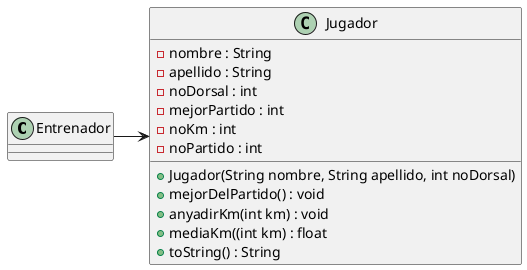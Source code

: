 @startuml
'https://plantuml.com


Entrenador -> Jugador

class Entrenador{}

class Jugador{
-nombre : String
-apellido : String
-noDorsal : int
-mejorPartido : int
-noKm : int
-noPartido : int

+Jugador(String nombre, String apellido, int noDorsal)
+mejorDelPartido() : void
+anyadirKm(int km) : void
+mediaKm((int km) : float
+toString() : String

}

@enduml
